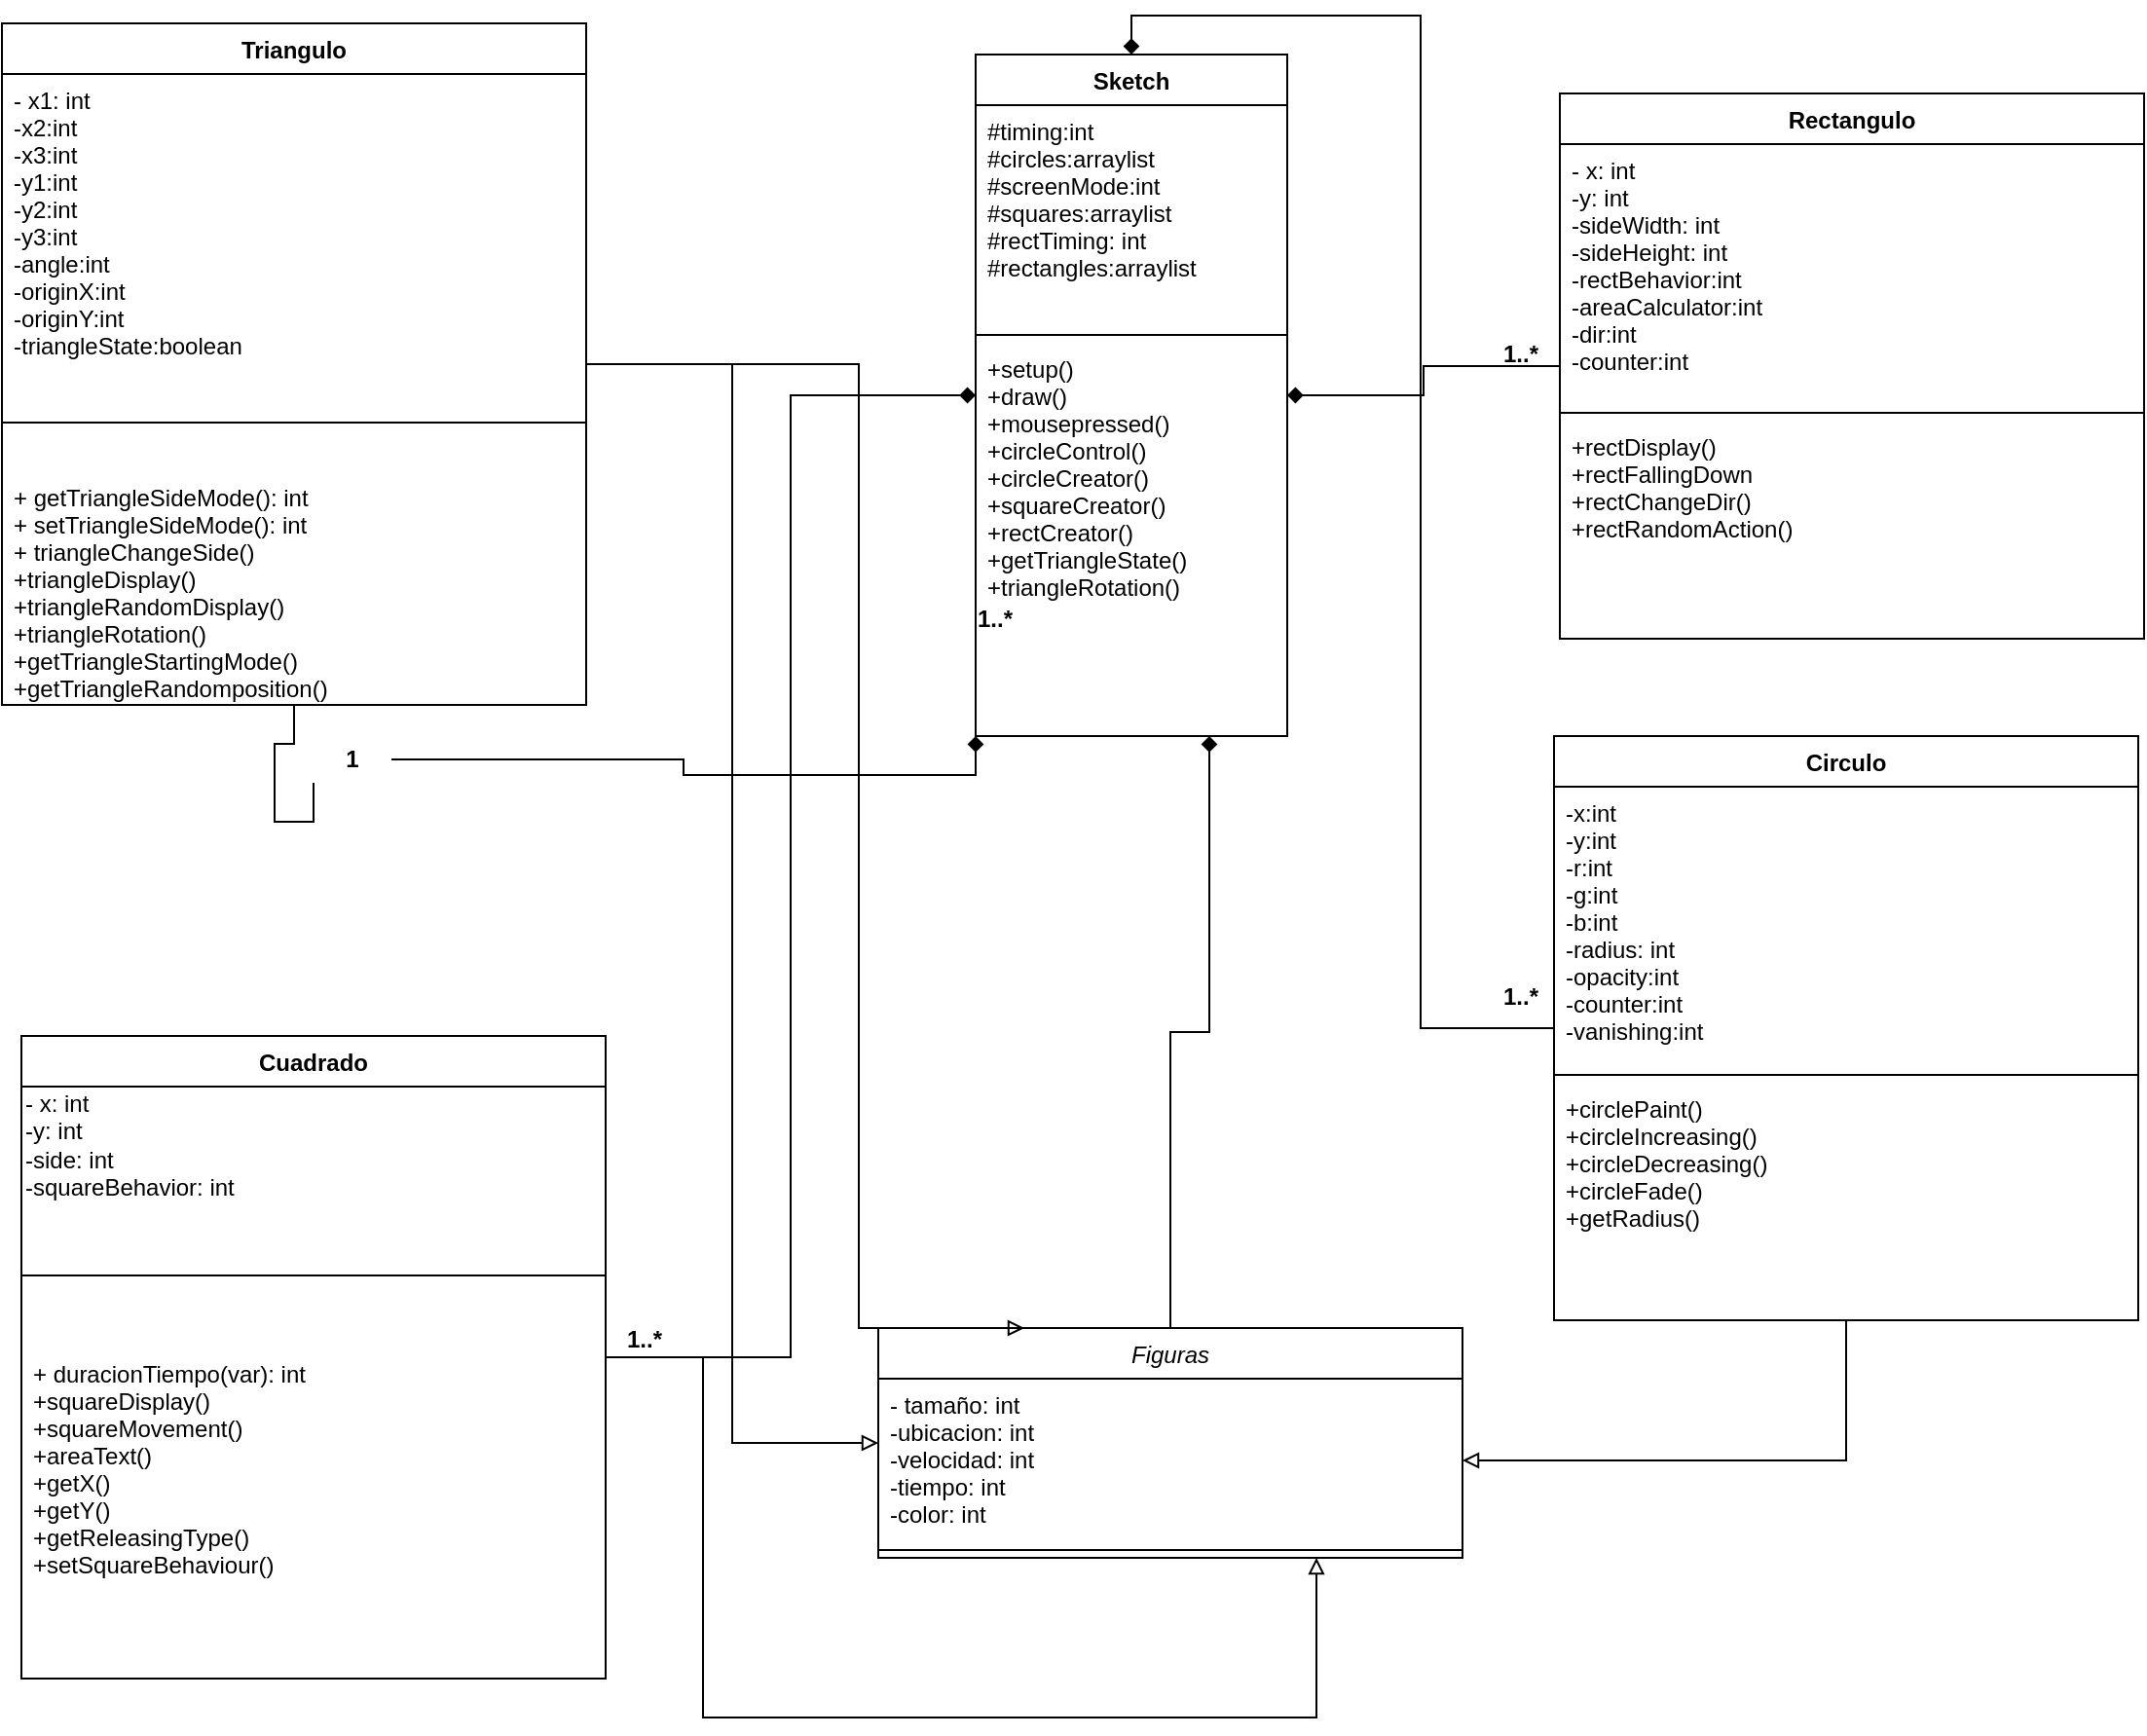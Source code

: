 <mxfile version="15.0.6" type="github">
  <diagram id="ebvD72cVN4203ljJhCVC" name="Page-1">
    <mxGraphModel dx="1381" dy="764" grid="1" gridSize="10" guides="1" tooltips="1" connect="1" arrows="1" fold="1" page="1" pageScale="1" pageWidth="827" pageHeight="1169" math="0" shadow="0">
      <root>
        <mxCell id="0" />
        <mxCell id="1" parent="0" />
        <mxCell id="hBS44LDTYtl2Zqlr24Ed-20" style="edgeStyle=orthogonalEdgeStyle;rounded=0;orthogonalLoop=1;jettySize=auto;html=1;endArrow=diamond;endFill=1;entryX=0.75;entryY=1;entryDx=0;entryDy=0;" edge="1" parent="1" source="vyAEzv-LTm84XFhcAqhD-1" target="hBS44LDTYtl2Zqlr24Ed-15">
          <mxGeometry relative="1" as="geometry" />
        </mxCell>
        <mxCell id="vyAEzv-LTm84XFhcAqhD-1" value="Figuras" style="swimlane;fontStyle=2;align=center;verticalAlign=top;childLayout=stackLayout;horizontal=1;startSize=26;horizontalStack=0;resizeParent=1;resizeParentMax=0;resizeLast=0;collapsible=1;marginBottom=0;" parent="1" vertex="1">
          <mxGeometry x="480" y="690" width="300" height="118" as="geometry">
            <mxRectangle x="270" y="290" width="80" height="26" as="alternateBounds" />
          </mxGeometry>
        </mxCell>
        <mxCell id="vyAEzv-LTm84XFhcAqhD-2" value="- tamaño: int&#xa;-ubicacion: int&#xa;-velocidad: int&#xa;-tiempo: int&#xa;-color: int " style="text;strokeColor=none;fillColor=none;align=left;verticalAlign=top;spacingLeft=4;spacingRight=4;overflow=hidden;rotatable=0;points=[[0,0.5],[1,0.5]];portConstraint=eastwest;" parent="vyAEzv-LTm84XFhcAqhD-1" vertex="1">
          <mxGeometry y="26" width="300" height="84" as="geometry" />
        </mxCell>
        <mxCell id="vyAEzv-LTm84XFhcAqhD-3" value="" style="line;strokeWidth=1;fillColor=none;align=left;verticalAlign=middle;spacingTop=-1;spacingLeft=3;spacingRight=3;rotatable=0;labelPosition=right;points=[];portConstraint=eastwest;" parent="vyAEzv-LTm84XFhcAqhD-1" vertex="1">
          <mxGeometry y="110" width="300" height="8" as="geometry" />
        </mxCell>
        <mxCell id="hBS44LDTYtl2Zqlr24Ed-1" style="edgeStyle=orthogonalEdgeStyle;rounded=0;orthogonalLoop=1;jettySize=auto;html=1;endArrow=block;endFill=0;" edge="1" parent="1" source="vyAEzv-LTm84XFhcAqhD-5" target="vyAEzv-LTm84XFhcAqhD-2">
          <mxGeometry relative="1" as="geometry" />
        </mxCell>
        <mxCell id="hBS44LDTYtl2Zqlr24Ed-23" style="edgeStyle=orthogonalEdgeStyle;rounded=0;orthogonalLoop=1;jettySize=auto;html=1;entryX=0.5;entryY=0;entryDx=0;entryDy=0;endArrow=diamond;endFill=1;" edge="1" parent="1" source="vyAEzv-LTm84XFhcAqhD-5" target="hBS44LDTYtl2Zqlr24Ed-15">
          <mxGeometry relative="1" as="geometry" />
        </mxCell>
        <mxCell id="vyAEzv-LTm84XFhcAqhD-5" value="Circulo" style="swimlane;fontStyle=1;align=center;verticalAlign=top;childLayout=stackLayout;horizontal=1;startSize=26;horizontalStack=0;resizeParent=1;resizeParentMax=0;resizeLast=0;collapsible=1;marginBottom=0;" parent="1" vertex="1">
          <mxGeometry x="827" y="386" width="300" height="300" as="geometry">
            <mxRectangle x="630" y="410" width="80" height="26" as="alternateBounds" />
          </mxGeometry>
        </mxCell>
        <mxCell id="vyAEzv-LTm84XFhcAqhD-6" value="-x:int&#xa;-y:int&#xa;-r:int&#xa;-g:int&#xa;-b:int&#xa;-radius: int&#xa;-opacity:int&#xa;-counter:int&#xa;-vanishing:int&#xa;" style="text;strokeColor=none;fillColor=none;align=left;verticalAlign=top;spacingLeft=4;spacingRight=4;overflow=hidden;rotatable=0;points=[[0,0.5],[1,0.5]];portConstraint=eastwest;" parent="vyAEzv-LTm84XFhcAqhD-5" vertex="1">
          <mxGeometry y="26" width="300" height="144" as="geometry" />
        </mxCell>
        <mxCell id="vyAEzv-LTm84XFhcAqhD-7" value="" style="line;strokeWidth=1;fillColor=none;align=left;verticalAlign=middle;spacingTop=-1;spacingLeft=3;spacingRight=3;rotatable=0;labelPosition=right;points=[];portConstraint=eastwest;" parent="vyAEzv-LTm84XFhcAqhD-5" vertex="1">
          <mxGeometry y="170" width="300" height="8" as="geometry" />
        </mxCell>
        <mxCell id="vyAEzv-LTm84XFhcAqhD-8" value="+circlePaint()&#xa;+circleIncreasing()&#xa;+circleDecreasing()&#xa;+circleFade()&#xa;+getRadius()" style="text;strokeColor=none;fillColor=none;align=left;verticalAlign=top;spacingLeft=4;spacingRight=4;overflow=hidden;rotatable=0;points=[[0,0.5],[1,0.5]];portConstraint=eastwest;" parent="vyAEzv-LTm84XFhcAqhD-5" vertex="1">
          <mxGeometry y="178" width="300" height="122" as="geometry" />
        </mxCell>
        <mxCell id="hBS44LDTYtl2Zqlr24Ed-2" style="edgeStyle=orthogonalEdgeStyle;rounded=0;orthogonalLoop=1;jettySize=auto;html=1;endArrow=block;endFill=0;" edge="1" parent="1" source="vyAEzv-LTm84XFhcAqhD-9">
          <mxGeometry relative="1" as="geometry">
            <mxPoint x="705" y="808" as="targetPoint" />
            <Array as="points">
              <mxPoint x="390" y="705" />
              <mxPoint x="390" y="890" />
              <mxPoint x="705" y="890" />
            </Array>
          </mxGeometry>
        </mxCell>
        <mxCell id="hBS44LDTYtl2Zqlr24Ed-24" style="edgeStyle=orthogonalEdgeStyle;rounded=0;orthogonalLoop=1;jettySize=auto;html=1;entryX=0;entryY=0.5;entryDx=0;entryDy=0;endArrow=diamond;endFill=1;" edge="1" parent="1" source="vyAEzv-LTm84XFhcAqhD-9" target="hBS44LDTYtl2Zqlr24Ed-15">
          <mxGeometry relative="1" as="geometry" />
        </mxCell>
        <mxCell id="vyAEzv-LTm84XFhcAqhD-9" value="Cuadrado" style="swimlane;fontStyle=1;align=center;verticalAlign=top;childLayout=stackLayout;horizontal=1;startSize=26;horizontalStack=0;resizeParent=1;resizeParentMax=0;resizeLast=0;collapsible=1;marginBottom=0;" parent="1" vertex="1">
          <mxGeometry x="40" y="540" width="300" height="330" as="geometry">
            <mxRectangle x="229" y="490" width="90" height="26" as="alternateBounds" />
          </mxGeometry>
        </mxCell>
        <mxCell id="hBS44LDTYtl2Zqlr24Ed-8" value="&lt;span&gt;- x: int&lt;/span&gt;&lt;br style=&quot;padding: 0px ; margin: 0px&quot;&gt;&lt;span&gt;-y: int&lt;/span&gt;&lt;br style=&quot;padding: 0px ; margin: 0px&quot;&gt;&lt;span&gt;-side: int&lt;/span&gt;&lt;br style=&quot;padding: 0px ; margin: 0px&quot;&gt;&lt;span&gt;-squareBehavior: int&lt;/span&gt;" style="text;html=1;align=left;verticalAlign=middle;resizable=0;points=[];autosize=1;strokeColor=none;fillColor=none;" vertex="1" parent="vyAEzv-LTm84XFhcAqhD-9">
          <mxGeometry y="26" width="300" height="60" as="geometry" />
        </mxCell>
        <mxCell id="vyAEzv-LTm84XFhcAqhD-11" value="" style="line;strokeWidth=1;fillColor=none;align=left;verticalAlign=middle;spacingTop=-1;spacingLeft=3;spacingRight=3;rotatable=0;labelPosition=right;points=[];portConstraint=eastwest;" parent="vyAEzv-LTm84XFhcAqhD-9" vertex="1">
          <mxGeometry y="86" width="300" height="74" as="geometry" />
        </mxCell>
        <mxCell id="vyAEzv-LTm84XFhcAqhD-12" value="+ duracionTiempo(var): int&#xa;+squareDisplay()&#xa;+squareMovement()&#xa;+areaText()&#xa;+getX()&#xa;+getY()&#xa;+getReleasingType()&#xa;+setSquareBehaviour()" style="text;strokeColor=none;fillColor=none;align=left;verticalAlign=top;spacingLeft=4;spacingRight=4;overflow=hidden;rotatable=0;points=[[0,0.5],[1,0.5]];portConstraint=eastwest;" parent="vyAEzv-LTm84XFhcAqhD-9" vertex="1">
          <mxGeometry y="160" width="300" height="170" as="geometry" />
        </mxCell>
        <mxCell id="vyAEzv-LTm84XFhcAqhD-21" style="edgeStyle=orthogonalEdgeStyle;rounded=0;orthogonalLoop=1;jettySize=auto;html=1;endArrow=block;endFill=0;entryX=0;entryY=0.5;entryDx=0;entryDy=0;" parent="1" source="vyAEzv-LTm84XFhcAqhD-13" target="vyAEzv-LTm84XFhcAqhD-1" edge="1">
          <mxGeometry relative="1" as="geometry">
            <mxPoint x="250" y="174" as="targetPoint" />
          </mxGeometry>
        </mxCell>
        <mxCell id="hBS44LDTYtl2Zqlr24Ed-21" style="edgeStyle=orthogonalEdgeStyle;rounded=0;orthogonalLoop=1;jettySize=auto;html=1;entryX=0;entryY=1;entryDx=0;entryDy=0;endArrow=diamond;endFill=1;startArrow=none;" edge="1" parent="1" source="hBS44LDTYtl2Zqlr24Ed-26" target="hBS44LDTYtl2Zqlr24Ed-15">
          <mxGeometry relative="1" as="geometry" />
        </mxCell>
        <mxCell id="hBS44LDTYtl2Zqlr24Ed-32" style="edgeStyle=orthogonalEdgeStyle;rounded=0;orthogonalLoop=1;jettySize=auto;html=1;entryX=0.25;entryY=0;entryDx=0;entryDy=0;endArrow=block;endFill=0;" edge="1" parent="1" source="vyAEzv-LTm84XFhcAqhD-13" target="vyAEzv-LTm84XFhcAqhD-1">
          <mxGeometry relative="1" as="geometry">
            <Array as="points">
              <mxPoint x="470" y="195" />
              <mxPoint x="470" y="690" />
            </Array>
          </mxGeometry>
        </mxCell>
        <mxCell id="vyAEzv-LTm84XFhcAqhD-13" value="Triangulo" style="swimlane;fontStyle=1;align=center;verticalAlign=top;childLayout=stackLayout;horizontal=1;startSize=26;horizontalStack=0;resizeParent=1;resizeParentMax=0;resizeLast=0;collapsible=1;marginBottom=0;" parent="1" vertex="1">
          <mxGeometry x="30" y="20" width="300" height="350" as="geometry">
            <mxRectangle x="10" y="400" width="80" height="26" as="alternateBounds" />
          </mxGeometry>
        </mxCell>
        <mxCell id="vyAEzv-LTm84XFhcAqhD-14" value="- x1: int&#xa;-x2:int&#xa;-x3:int&#xa;-y1:int&#xa;-y2:int&#xa;-y3:int&#xa;-angle:int&#xa;-originX:int&#xa;-originY:int&#xa;-triangleState:boolean&#xa;&#xa;" style="text;strokeColor=none;fillColor=none;align=left;verticalAlign=top;spacingLeft=4;spacingRight=4;overflow=hidden;rotatable=0;points=[[0,0.5],[1,0.5]];portConstraint=eastwest;" parent="vyAEzv-LTm84XFhcAqhD-13" vertex="1">
          <mxGeometry y="26" width="300" height="154" as="geometry" />
        </mxCell>
        <mxCell id="vyAEzv-LTm84XFhcAqhD-15" value="" style="line;strokeWidth=1;fillColor=none;align=left;verticalAlign=middle;spacingTop=-1;spacingLeft=3;spacingRight=3;rotatable=0;labelPosition=right;points=[];portConstraint=eastwest;" parent="vyAEzv-LTm84XFhcAqhD-13" vertex="1">
          <mxGeometry y="180" width="300" height="50" as="geometry" />
        </mxCell>
        <mxCell id="vyAEzv-LTm84XFhcAqhD-16" value="+ getTriangleSideMode(): int&#xa;+ setTriangleSideMode(): int&#xa;+ triangleChangeSide()&#xa;+triangleDisplay()&#xa;+triangleRandomDisplay()&#xa;+triangleRotation()&#xa;+getTriangleStartingMode()&#xa;+getTriangleRandomposition()&#xa;" style="text;strokeColor=none;fillColor=none;align=left;verticalAlign=top;spacingLeft=4;spacingRight=4;overflow=hidden;rotatable=0;points=[[0,0.5],[1,0.5]];portConstraint=eastwest;" parent="vyAEzv-LTm84XFhcAqhD-13" vertex="1">
          <mxGeometry y="230" width="300" height="120" as="geometry" />
        </mxCell>
        <mxCell id="hBS44LDTYtl2Zqlr24Ed-22" style="edgeStyle=orthogonalEdgeStyle;rounded=0;orthogonalLoop=1;jettySize=auto;html=1;entryX=1;entryY=0.5;entryDx=0;entryDy=0;endArrow=diamond;endFill=1;" edge="1" parent="1" source="vyAEzv-LTm84XFhcAqhD-17" target="hBS44LDTYtl2Zqlr24Ed-15">
          <mxGeometry relative="1" as="geometry" />
        </mxCell>
        <mxCell id="vyAEzv-LTm84XFhcAqhD-17" value="Rectangulo" style="swimlane;fontStyle=1;align=center;verticalAlign=top;childLayout=stackLayout;horizontal=1;startSize=26;horizontalStack=0;resizeParent=1;resizeParentMax=0;resizeLast=0;collapsible=1;marginBottom=0;" parent="1" vertex="1">
          <mxGeometry x="830" y="56" width="300" height="280" as="geometry">
            <mxRectangle x="560" y="316" width="95" height="26" as="alternateBounds" />
          </mxGeometry>
        </mxCell>
        <mxCell id="vyAEzv-LTm84XFhcAqhD-18" value="- x: int&#xa;-y: int&#xa;-sideWidth: int&#xa;-sideHeight: int&#xa;-rectBehavior:int&#xa;-areaCalculator:int&#xa;-dir:int&#xa;-counter:int" style="text;strokeColor=none;fillColor=none;align=left;verticalAlign=top;spacingLeft=4;spacingRight=4;overflow=hidden;rotatable=0;points=[[0,0.5],[1,0.5]];portConstraint=eastwest;" parent="vyAEzv-LTm84XFhcAqhD-17" vertex="1">
          <mxGeometry y="26" width="300" height="134" as="geometry" />
        </mxCell>
        <mxCell id="vyAEzv-LTm84XFhcAqhD-19" value="" style="line;strokeWidth=1;fillColor=none;align=left;verticalAlign=middle;spacingTop=-1;spacingLeft=3;spacingRight=3;rotatable=0;labelPosition=right;points=[];portConstraint=eastwest;" parent="vyAEzv-LTm84XFhcAqhD-17" vertex="1">
          <mxGeometry y="160" width="300" height="8" as="geometry" />
        </mxCell>
        <mxCell id="vyAEzv-LTm84XFhcAqhD-20" value="+rectDisplay()&#xa;+rectFallingDown&#xa;+rectChangeDir()&#xa;+rectRandomAction()&#xa;" style="text;strokeColor=none;fillColor=none;align=left;verticalAlign=top;spacingLeft=4;spacingRight=4;overflow=hidden;rotatable=0;points=[[0,0.5],[1,0.5]];portConstraint=eastwest;" parent="vyAEzv-LTm84XFhcAqhD-17" vertex="1">
          <mxGeometry y="168" width="300" height="112" as="geometry" />
        </mxCell>
        <mxCell id="hBS44LDTYtl2Zqlr24Ed-15" value="Sketch" style="swimlane;fontStyle=1;align=center;verticalAlign=top;childLayout=stackLayout;horizontal=1;startSize=26;horizontalStack=0;resizeParent=1;resizeParentMax=0;resizeLast=0;collapsible=1;marginBottom=0;" vertex="1" parent="1">
          <mxGeometry x="530" y="36" width="160" height="350" as="geometry">
            <mxRectangle x="275" y="170" width="70" height="26" as="alternateBounds" />
          </mxGeometry>
        </mxCell>
        <mxCell id="hBS44LDTYtl2Zqlr24Ed-16" value="#timing:int&#xa;#circles:arraylist&#xa;#screenMode:int&#xa;#squares:arraylist&#xa;#rectTiming: int&#xa;#rectangles:arraylist&#xa;" style="text;strokeColor=none;fillColor=none;align=left;verticalAlign=top;spacingLeft=4;spacingRight=4;overflow=hidden;rotatable=0;points=[[0,0.5],[1,0.5]];portConstraint=eastwest;" vertex="1" parent="hBS44LDTYtl2Zqlr24Ed-15">
          <mxGeometry y="26" width="160" height="114" as="geometry" />
        </mxCell>
        <mxCell id="hBS44LDTYtl2Zqlr24Ed-17" value="" style="line;strokeWidth=1;fillColor=none;align=left;verticalAlign=middle;spacingTop=-1;spacingLeft=3;spacingRight=3;rotatable=0;labelPosition=right;points=[];portConstraint=eastwest;" vertex="1" parent="hBS44LDTYtl2Zqlr24Ed-15">
          <mxGeometry y="140" width="160" height="8" as="geometry" />
        </mxCell>
        <mxCell id="hBS44LDTYtl2Zqlr24Ed-18" value="+setup()&#xa;+draw()&#xa;+mousepressed()&#xa;+circleControl()&#xa;+circleCreator()&#xa;+squareCreator()&#xa;+rectCreator()&#xa;+getTriangleState()&#xa;+triangleRotation()" style="text;strokeColor=none;fillColor=none;align=left;verticalAlign=top;spacingLeft=4;spacingRight=4;overflow=hidden;rotatable=0;points=[[0,0.5],[1,0.5]];portConstraint=eastwest;" vertex="1" parent="hBS44LDTYtl2Zqlr24Ed-15">
          <mxGeometry y="148" width="160" height="202" as="geometry" />
        </mxCell>
        <mxCell id="hBS44LDTYtl2Zqlr24Ed-26" value="&lt;b&gt;1&lt;/b&gt;" style="text;html=1;strokeColor=none;fillColor=none;align=center;verticalAlign=middle;whiteSpace=wrap;rounded=0;" vertex="1" parent="1">
          <mxGeometry x="190" y="386" width="40" height="24" as="geometry" />
        </mxCell>
        <mxCell id="hBS44LDTYtl2Zqlr24Ed-27" value="" style="edgeStyle=orthogonalEdgeStyle;rounded=0;orthogonalLoop=1;jettySize=auto;html=1;entryX=0;entryY=1;entryDx=0;entryDy=0;endArrow=none;endFill=1;" edge="1" parent="1" source="vyAEzv-LTm84XFhcAqhD-13" target="hBS44LDTYtl2Zqlr24Ed-26">
          <mxGeometry relative="1" as="geometry">
            <mxPoint x="90" y="412.966" as="sourcePoint" />
            <mxPoint x="275" y="196.0" as="targetPoint" />
          </mxGeometry>
        </mxCell>
        <mxCell id="hBS44LDTYtl2Zqlr24Ed-28" value="&lt;b&gt;1..*&lt;/b&gt;" style="text;html=1;strokeColor=none;fillColor=none;align=center;verticalAlign=middle;whiteSpace=wrap;rounded=0;" vertex="1" parent="1">
          <mxGeometry x="340" y="686" width="40" height="20" as="geometry" />
        </mxCell>
        <mxCell id="hBS44LDTYtl2Zqlr24Ed-29" value="&lt;b&gt;1..*&lt;/b&gt;" style="text;html=1;strokeColor=none;fillColor=none;align=center;verticalAlign=middle;whiteSpace=wrap;rounded=0;" vertex="1" parent="1">
          <mxGeometry x="520" y="316" width="40" height="20" as="geometry" />
        </mxCell>
        <mxCell id="hBS44LDTYtl2Zqlr24Ed-30" value="&lt;b&gt;1..*&lt;/b&gt;" style="text;html=1;strokeColor=none;fillColor=none;align=center;verticalAlign=middle;whiteSpace=wrap;rounded=0;" vertex="1" parent="1">
          <mxGeometry x="790" y="510" width="40" height="20" as="geometry" />
        </mxCell>
        <mxCell id="hBS44LDTYtl2Zqlr24Ed-34" value="&lt;b&gt;1..*&lt;/b&gt;" style="text;html=1;strokeColor=none;fillColor=none;align=center;verticalAlign=middle;whiteSpace=wrap;rounded=0;" vertex="1" parent="1">
          <mxGeometry x="790" y="180" width="40" height="20" as="geometry" />
        </mxCell>
      </root>
    </mxGraphModel>
  </diagram>
</mxfile>
